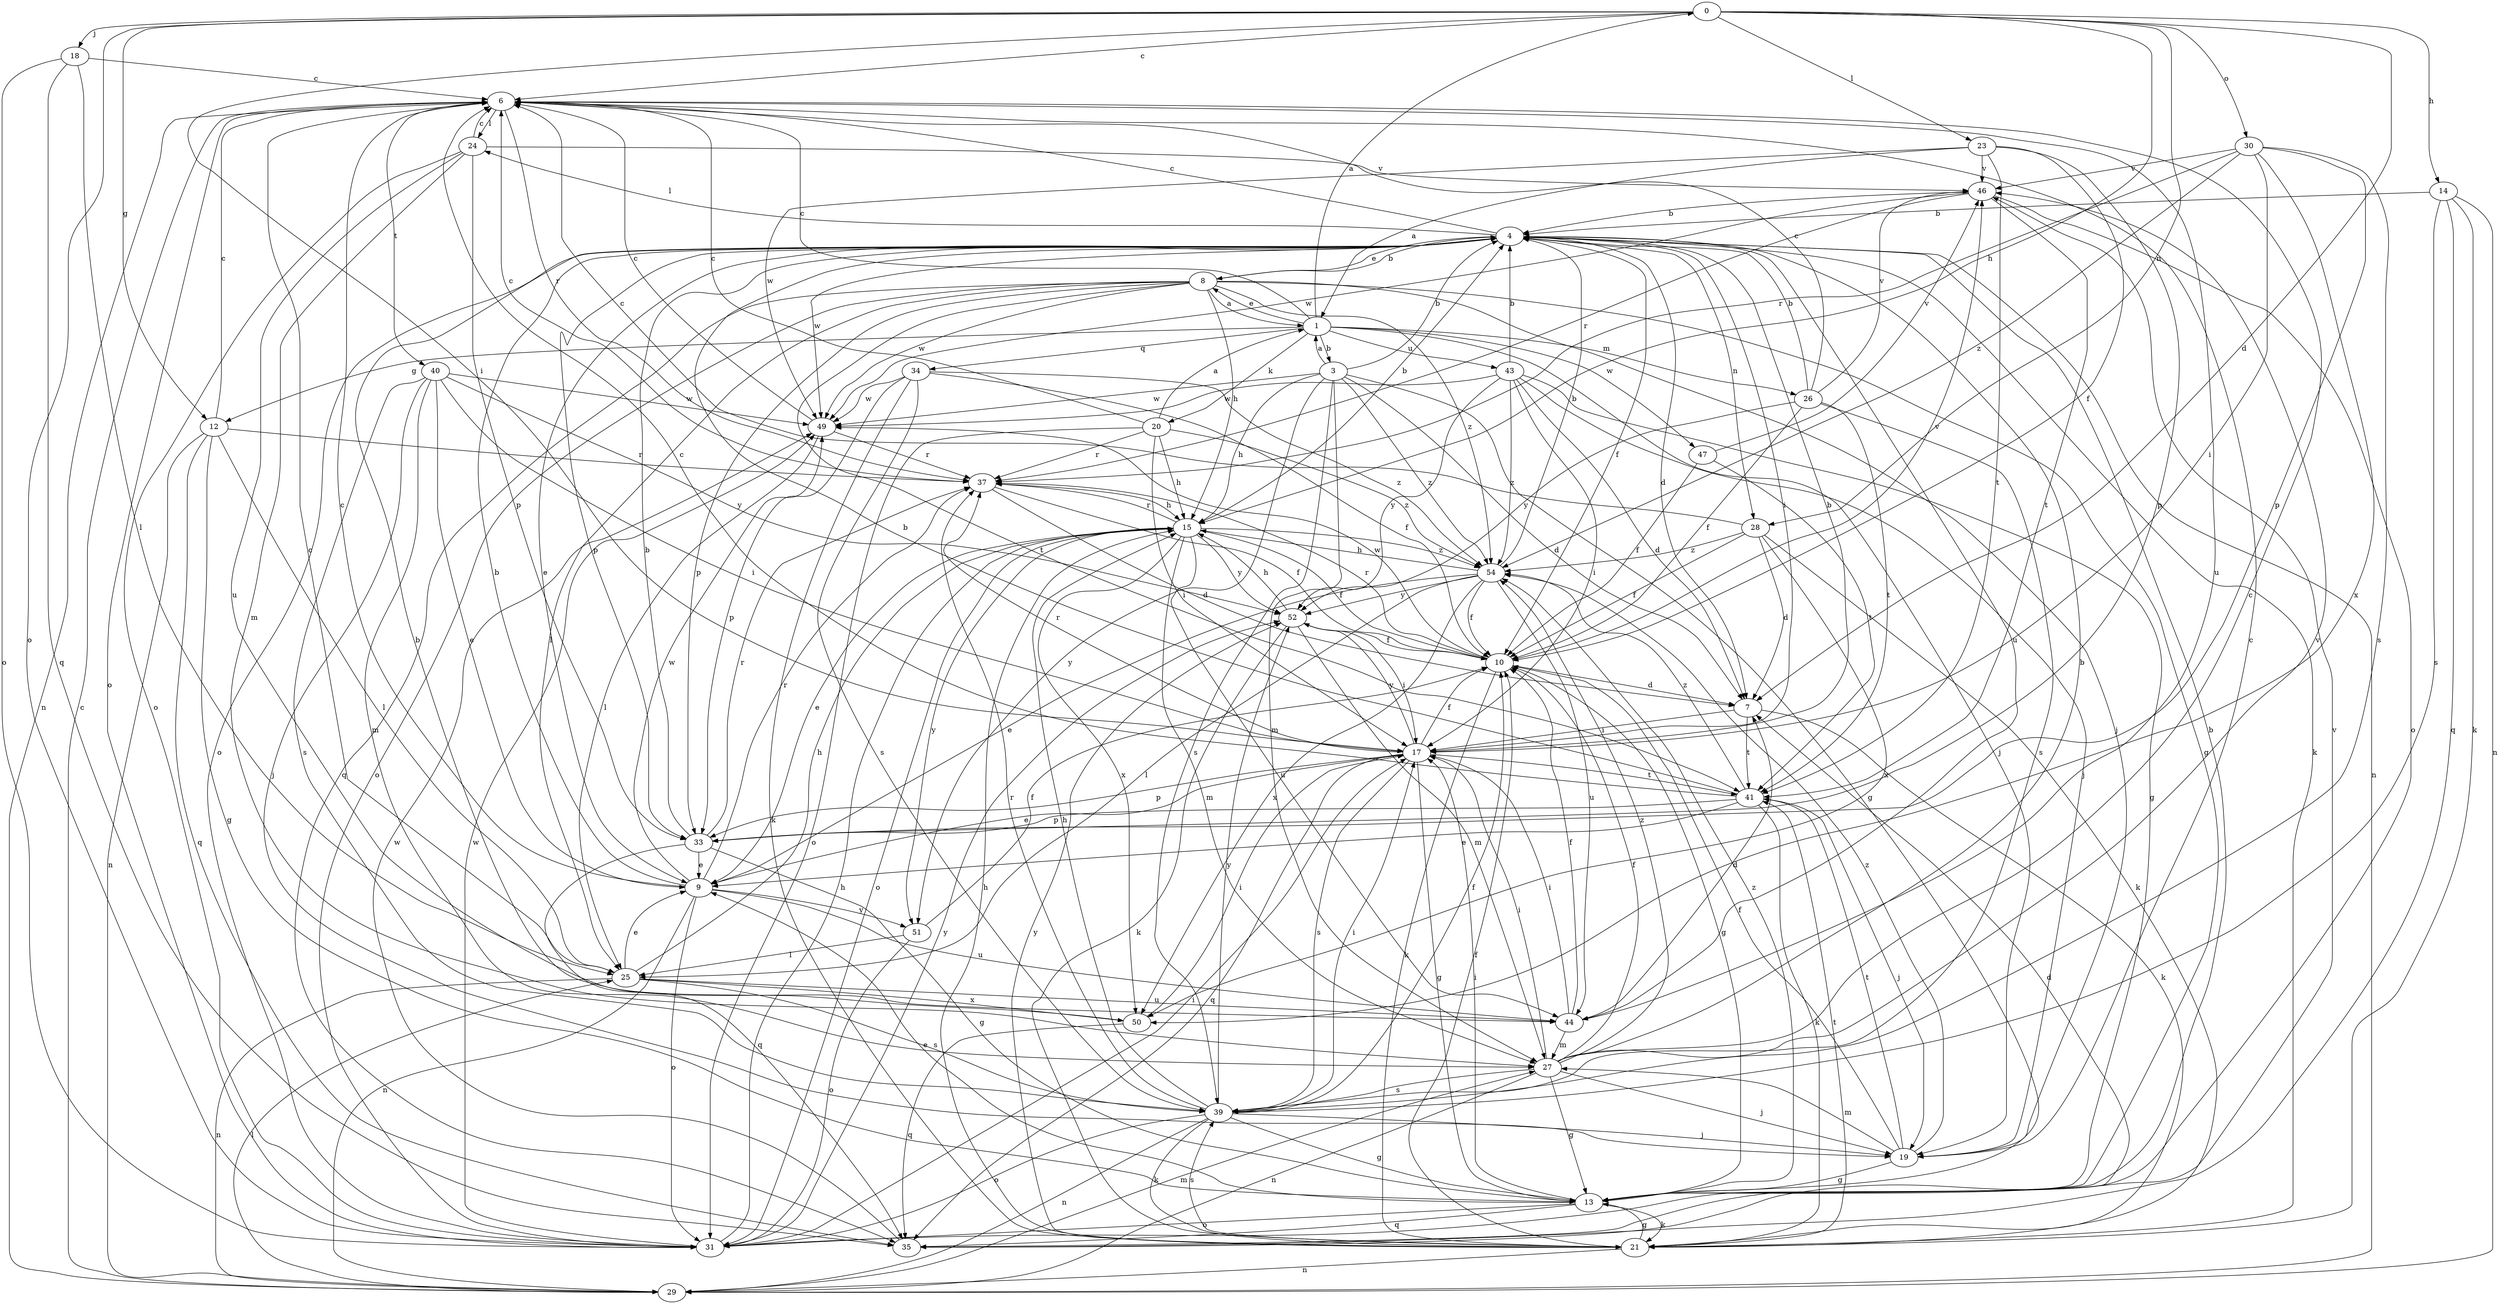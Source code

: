 strict digraph  {
0;
1;
3;
4;
6;
7;
8;
9;
10;
12;
13;
14;
15;
17;
18;
19;
20;
21;
23;
24;
25;
26;
27;
28;
29;
30;
31;
33;
34;
35;
37;
39;
40;
41;
43;
44;
46;
47;
49;
50;
51;
52;
54;
0 -> 6  [label=c];
0 -> 7  [label=d];
0 -> 12  [label=g];
0 -> 14  [label=h];
0 -> 15  [label=h];
0 -> 17  [label=i];
0 -> 18  [label=j];
0 -> 23  [label=l];
0 -> 28  [label=n];
0 -> 30  [label=o];
0 -> 31  [label=o];
1 -> 0  [label=a];
1 -> 3  [label=b];
1 -> 6  [label=c];
1 -> 8  [label=e];
1 -> 12  [label=g];
1 -> 19  [label=j];
1 -> 20  [label=k];
1 -> 26  [label=m];
1 -> 34  [label=q];
1 -> 43  [label=u];
1 -> 47  [label=w];
3 -> 1  [label=a];
3 -> 4  [label=b];
3 -> 7  [label=d];
3 -> 13  [label=g];
3 -> 15  [label=h];
3 -> 27  [label=m];
3 -> 39  [label=s];
3 -> 49  [label=w];
3 -> 51  [label=y];
3 -> 54  [label=z];
4 -> 6  [label=c];
4 -> 7  [label=d];
4 -> 8  [label=e];
4 -> 9  [label=e];
4 -> 10  [label=f];
4 -> 17  [label=i];
4 -> 21  [label=k];
4 -> 24  [label=l];
4 -> 28  [label=n];
4 -> 29  [label=n];
4 -> 31  [label=o];
4 -> 33  [label=p];
4 -> 44  [label=u];
4 -> 49  [label=w];
6 -> 24  [label=l];
6 -> 29  [label=n];
6 -> 31  [label=o];
6 -> 37  [label=r];
6 -> 40  [label=t];
6 -> 44  [label=u];
7 -> 17  [label=i];
7 -> 21  [label=k];
7 -> 41  [label=t];
8 -> 1  [label=a];
8 -> 4  [label=b];
8 -> 13  [label=g];
8 -> 15  [label=h];
8 -> 19  [label=j];
8 -> 25  [label=l];
8 -> 31  [label=o];
8 -> 33  [label=p];
8 -> 35  [label=q];
8 -> 41  [label=t];
8 -> 49  [label=w];
8 -> 54  [label=z];
9 -> 4  [label=b];
9 -> 6  [label=c];
9 -> 29  [label=n];
9 -> 31  [label=o];
9 -> 37  [label=r];
9 -> 44  [label=u];
9 -> 49  [label=w];
9 -> 51  [label=y];
10 -> 7  [label=d];
10 -> 13  [label=g];
10 -> 21  [label=k];
10 -> 37  [label=r];
10 -> 46  [label=v];
10 -> 49  [label=w];
12 -> 6  [label=c];
12 -> 13  [label=g];
12 -> 25  [label=l];
12 -> 29  [label=n];
12 -> 35  [label=q];
12 -> 37  [label=r];
13 -> 4  [label=b];
13 -> 9  [label=e];
13 -> 17  [label=i];
13 -> 21  [label=k];
13 -> 31  [label=o];
13 -> 35  [label=q];
13 -> 54  [label=z];
14 -> 4  [label=b];
14 -> 21  [label=k];
14 -> 29  [label=n];
14 -> 35  [label=q];
14 -> 39  [label=s];
15 -> 4  [label=b];
15 -> 9  [label=e];
15 -> 10  [label=f];
15 -> 27  [label=m];
15 -> 31  [label=o];
15 -> 37  [label=r];
15 -> 44  [label=u];
15 -> 50  [label=x];
15 -> 51  [label=y];
15 -> 52  [label=y];
15 -> 54  [label=z];
17 -> 4  [label=b];
17 -> 9  [label=e];
17 -> 10  [label=f];
17 -> 13  [label=g];
17 -> 33  [label=p];
17 -> 35  [label=q];
17 -> 37  [label=r];
17 -> 39  [label=s];
17 -> 41  [label=t];
17 -> 52  [label=y];
18 -> 6  [label=c];
18 -> 25  [label=l];
18 -> 31  [label=o];
18 -> 35  [label=q];
19 -> 6  [label=c];
19 -> 10  [label=f];
19 -> 13  [label=g];
19 -> 27  [label=m];
19 -> 41  [label=t];
19 -> 54  [label=z];
20 -> 1  [label=a];
20 -> 6  [label=c];
20 -> 15  [label=h];
20 -> 17  [label=i];
20 -> 31  [label=o];
20 -> 37  [label=r];
20 -> 54  [label=z];
21 -> 10  [label=f];
21 -> 13  [label=g];
21 -> 15  [label=h];
21 -> 29  [label=n];
21 -> 39  [label=s];
21 -> 41  [label=t];
21 -> 52  [label=y];
23 -> 1  [label=a];
23 -> 10  [label=f];
23 -> 33  [label=p];
23 -> 41  [label=t];
23 -> 46  [label=v];
23 -> 49  [label=w];
24 -> 6  [label=c];
24 -> 27  [label=m];
24 -> 31  [label=o];
24 -> 33  [label=p];
24 -> 44  [label=u];
24 -> 46  [label=v];
25 -> 6  [label=c];
25 -> 9  [label=e];
25 -> 15  [label=h];
25 -> 29  [label=n];
25 -> 39  [label=s];
25 -> 44  [label=u];
25 -> 50  [label=x];
26 -> 4  [label=b];
26 -> 6  [label=c];
26 -> 10  [label=f];
26 -> 39  [label=s];
26 -> 41  [label=t];
26 -> 46  [label=v];
26 -> 52  [label=y];
27 -> 4  [label=b];
27 -> 6  [label=c];
27 -> 10  [label=f];
27 -> 13  [label=g];
27 -> 17  [label=i];
27 -> 19  [label=j];
27 -> 29  [label=n];
27 -> 39  [label=s];
27 -> 46  [label=v];
27 -> 54  [label=z];
28 -> 6  [label=c];
28 -> 7  [label=d];
28 -> 10  [label=f];
28 -> 21  [label=k];
28 -> 50  [label=x];
28 -> 54  [label=z];
29 -> 6  [label=c];
29 -> 25  [label=l];
29 -> 27  [label=m];
30 -> 17  [label=i];
30 -> 33  [label=p];
30 -> 37  [label=r];
30 -> 39  [label=s];
30 -> 46  [label=v];
30 -> 50  [label=x];
30 -> 54  [label=z];
31 -> 15  [label=h];
31 -> 17  [label=i];
31 -> 49  [label=w];
31 -> 52  [label=y];
33 -> 4  [label=b];
33 -> 9  [label=e];
33 -> 13  [label=g];
33 -> 35  [label=q];
33 -> 37  [label=r];
34 -> 10  [label=f];
34 -> 21  [label=k];
34 -> 33  [label=p];
34 -> 39  [label=s];
34 -> 49  [label=w];
34 -> 54  [label=z];
35 -> 7  [label=d];
35 -> 46  [label=v];
35 -> 49  [label=w];
37 -> 6  [label=c];
37 -> 7  [label=d];
37 -> 10  [label=f];
37 -> 15  [label=h];
39 -> 10  [label=f];
39 -> 13  [label=g];
39 -> 15  [label=h];
39 -> 17  [label=i];
39 -> 19  [label=j];
39 -> 21  [label=k];
39 -> 29  [label=n];
39 -> 31  [label=o];
39 -> 37  [label=r];
39 -> 52  [label=y];
40 -> 9  [label=e];
40 -> 17  [label=i];
40 -> 19  [label=j];
40 -> 27  [label=m];
40 -> 39  [label=s];
40 -> 49  [label=w];
40 -> 52  [label=y];
41 -> 4  [label=b];
41 -> 6  [label=c];
41 -> 9  [label=e];
41 -> 19  [label=j];
41 -> 21  [label=k];
41 -> 33  [label=p];
41 -> 54  [label=z];
43 -> 4  [label=b];
43 -> 7  [label=d];
43 -> 13  [label=g];
43 -> 17  [label=i];
43 -> 19  [label=j];
43 -> 49  [label=w];
43 -> 52  [label=y];
43 -> 54  [label=z];
44 -> 7  [label=d];
44 -> 10  [label=f];
44 -> 17  [label=i];
44 -> 27  [label=m];
46 -> 4  [label=b];
46 -> 31  [label=o];
46 -> 37  [label=r];
46 -> 41  [label=t];
46 -> 49  [label=w];
47 -> 10  [label=f];
47 -> 41  [label=t];
47 -> 46  [label=v];
49 -> 6  [label=c];
49 -> 25  [label=l];
49 -> 37  [label=r];
50 -> 4  [label=b];
50 -> 17  [label=i];
50 -> 35  [label=q];
51 -> 10  [label=f];
51 -> 25  [label=l];
51 -> 31  [label=o];
52 -> 10  [label=f];
52 -> 15  [label=h];
52 -> 17  [label=i];
52 -> 21  [label=k];
52 -> 27  [label=m];
54 -> 4  [label=b];
54 -> 9  [label=e];
54 -> 10  [label=f];
54 -> 15  [label=h];
54 -> 25  [label=l];
54 -> 44  [label=u];
54 -> 50  [label=x];
54 -> 52  [label=y];
}
